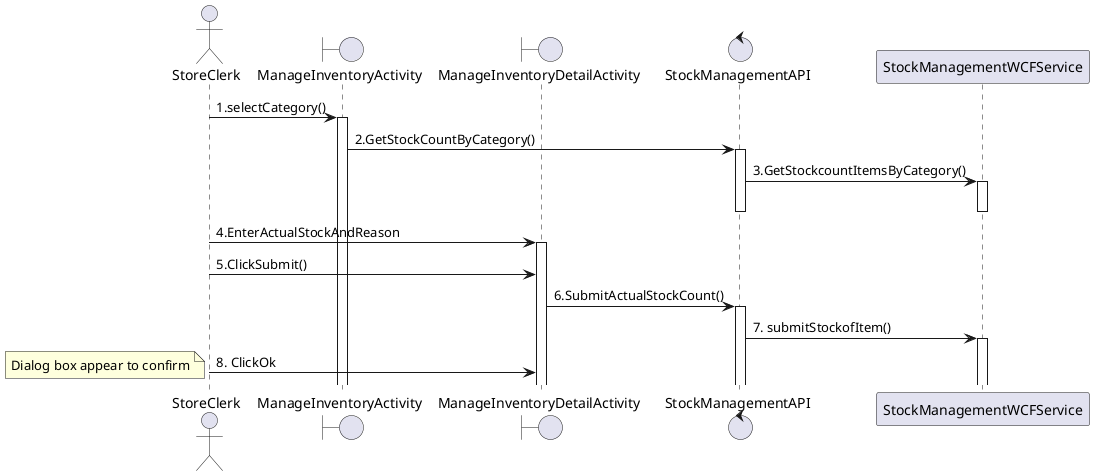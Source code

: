 @startuml
actor StoreClerk
boundary ManageInventoryActivity
boundary ManageInventoryDetailActivity
control StockManagementAPI
Participant StockManagementWCFService

StoreClerk->ManageInventoryActivity: 1.selectCategory()
activate ManageInventoryActivity
ManageInventoryActivity->StockManagementAPI: 2.GetStockCountByCategory()
activate StockManagementAPI
StockManagementAPI->StockManagementWCFService: 3.GetStockcountItemsByCategory()
activate StockManagementWCFService
deactivate StockManagementWCFService
deactivate StockManagementAPI
StoreClerk->ManageInventoryDetailActivity: 4.EnterActualStockAndReason
activate ManageInventoryDetailActivity
StoreClerk->ManageInventoryDetailActivity: 5.ClickSubmit()
ManageInventoryDetailActivity->StockManagementAPI: 6.SubmitActualStockCount()
activate StockManagementAPI
StockManagementAPI->StockManagementWCFService: 7. submitStockofItem()
activate StockManagementWCFService
StoreClerk->ManageInventoryDetailActivity: 8. ClickOk
note left:Dialog box appear to confirm
@enduml
